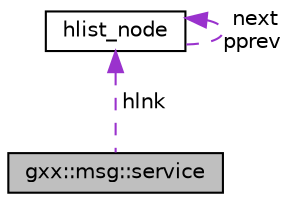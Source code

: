 digraph "gxx::msg::service"
{
  edge [fontname="Helvetica",fontsize="10",labelfontname="Helvetica",labelfontsize="10"];
  node [fontname="Helvetica",fontsize="10",shape=record];
  Node1 [label="gxx::msg::service",height=0.2,width=0.4,color="black", fillcolor="grey75", style="filled", fontcolor="black"];
  Node2 -> Node1 [dir="back",color="darkorchid3",fontsize="10",style="dashed",label=" hlnk" ,fontname="Helvetica"];
  Node2 [label="hlist_node",height=0.2,width=0.4,color="black", fillcolor="white", style="filled",URL="$structhlist__node.html"];
  Node2 -> Node2 [dir="back",color="darkorchid3",fontsize="10",style="dashed",label=" next\npprev" ,fontname="Helvetica"];
}
